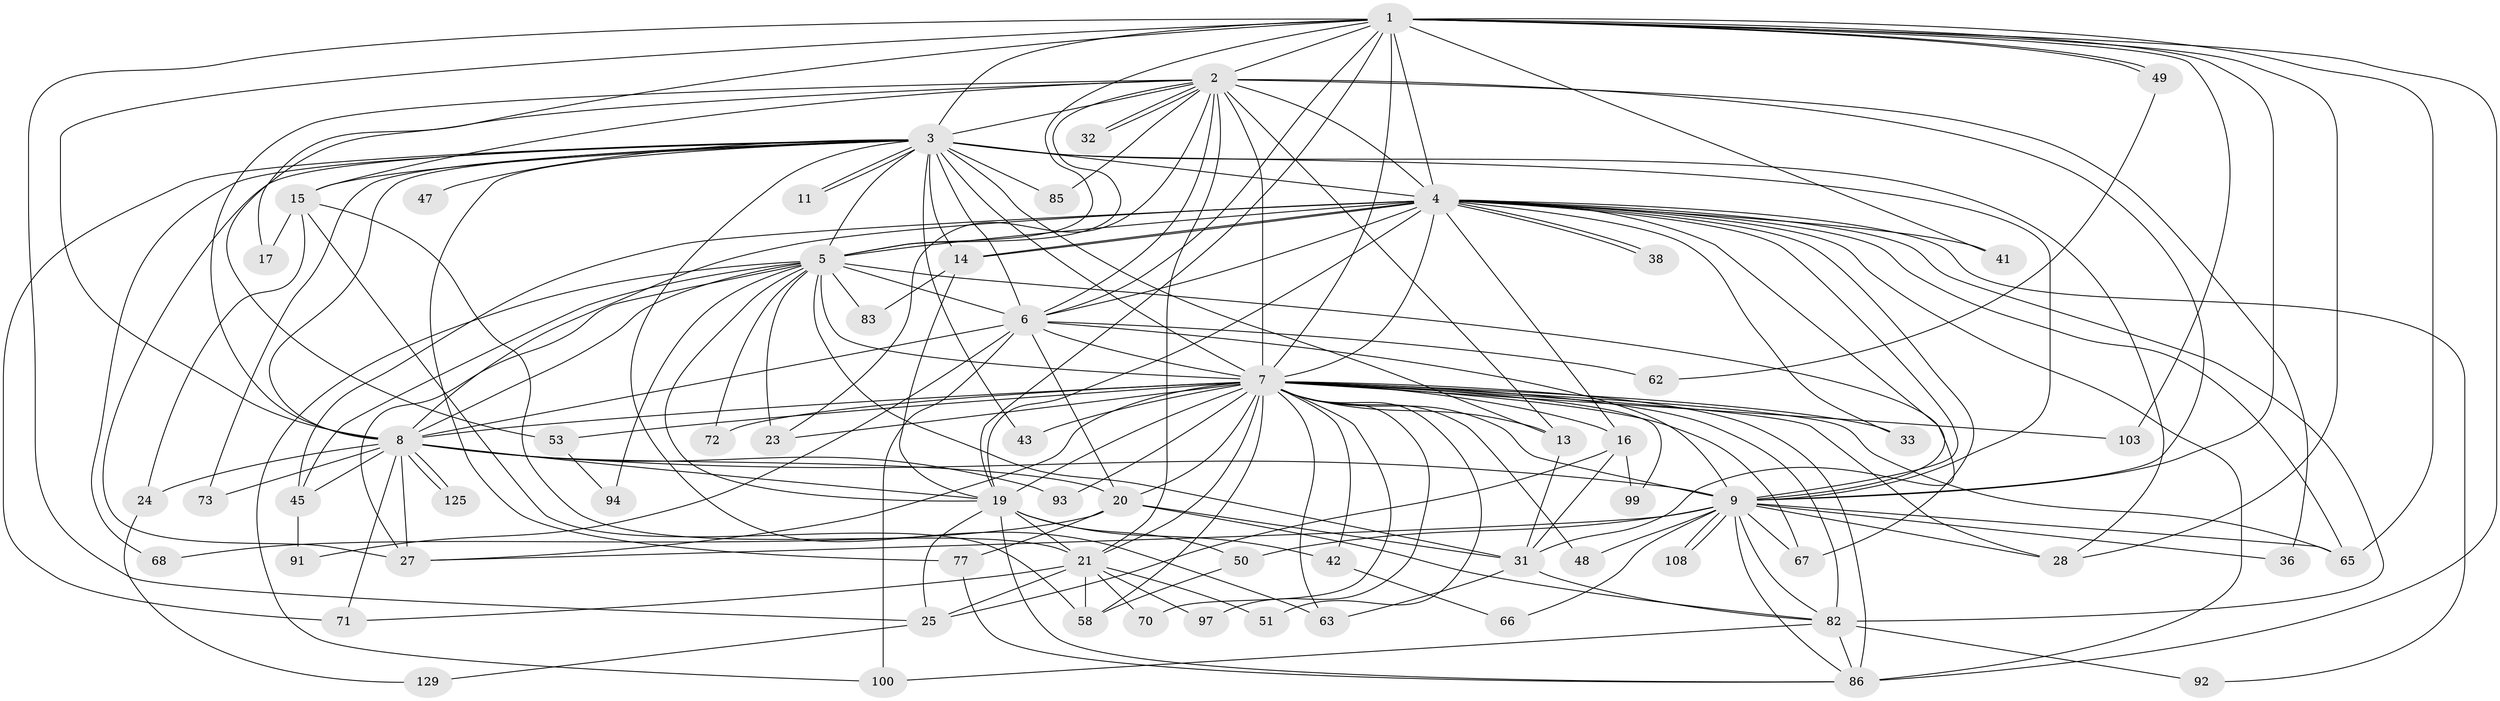 // original degree distribution, {19: 0.007692307692307693, 20: 0.015384615384615385, 24: 0.023076923076923078, 14: 0.007692307692307693, 27: 0.007692307692307693, 21: 0.015384615384615385, 2: 0.5307692307692308, 3: 0.19230769230769232, 4: 0.06923076923076923, 6: 0.03076923076923077, 5: 0.05384615384615385, 8: 0.046153846153846156}
// Generated by graph-tools (version 1.1) at 2025/13/03/09/25 04:13:57]
// undirected, 65 vertices, 184 edges
graph export_dot {
graph [start="1"]
  node [color=gray90,style=filled];
  1;
  2;
  3 [super="+111+114+61+29+26+52"];
  4 [super="+80+124+55+69+34+12"];
  5 [super="+44"];
  6 [super="+59"];
  7 [super="+10+88+57+126+75"];
  8;
  9;
  11;
  13;
  14;
  15;
  16;
  17;
  19 [super="+118+22"];
  20;
  21 [super="+39+122+110+89+46"];
  23;
  24;
  25 [super="+98+64"];
  27 [super="+84+87"];
  28 [super="+116"];
  31 [super="+37"];
  32;
  33;
  36;
  38;
  41;
  42;
  43;
  45;
  47;
  48;
  49;
  50;
  51;
  53;
  58 [super="+113"];
  62;
  63 [super="+95"];
  65 [super="+76"];
  66;
  67;
  68;
  70;
  71;
  72;
  73;
  77;
  82 [super="+115+90"];
  83;
  85;
  86 [super="+105+96"];
  91;
  92;
  93;
  94;
  97;
  99;
  100 [super="+101"];
  103;
  108;
  125;
  129;
  1 -- 2;
  1 -- 3;
  1 -- 4;
  1 -- 5;
  1 -- 6;
  1 -- 7 [weight=2];
  1 -- 8;
  1 -- 9;
  1 -- 17;
  1 -- 19;
  1 -- 41;
  1 -- 49;
  1 -- 49;
  1 -- 65;
  1 -- 103;
  1 -- 86;
  1 -- 28;
  1 -- 25;
  2 -- 3;
  2 -- 4 [weight=2];
  2 -- 5;
  2 -- 6;
  2 -- 7 [weight=2];
  2 -- 8;
  2 -- 9;
  2 -- 13;
  2 -- 15;
  2 -- 23;
  2 -- 32;
  2 -- 32;
  2 -- 36;
  2 -- 53;
  2 -- 85;
  2 -- 21 [weight=2];
  3 -- 4 [weight=3];
  3 -- 5;
  3 -- 6;
  3 -- 7 [weight=3];
  3 -- 8;
  3 -- 9 [weight=4];
  3 -- 11;
  3 -- 11;
  3 -- 15;
  3 -- 28;
  3 -- 47 [weight=3];
  3 -- 68;
  3 -- 73;
  3 -- 71;
  3 -- 14;
  3 -- 63;
  3 -- 43;
  3 -- 77;
  3 -- 27;
  3 -- 85;
  3 -- 13;
  4 -- 5 [weight=2];
  4 -- 6 [weight=2];
  4 -- 7 [weight=2];
  4 -- 8;
  4 -- 9;
  4 -- 14 [weight=2];
  4 -- 14;
  4 -- 16;
  4 -- 33 [weight=2];
  4 -- 38;
  4 -- 38;
  4 -- 67;
  4 -- 86 [weight=2];
  4 -- 45;
  4 -- 31;
  4 -- 65;
  4 -- 41;
  4 -- 92;
  4 -- 82;
  4 -- 19;
  5 -- 6;
  5 -- 7 [weight=3];
  5 -- 8;
  5 -- 9;
  5 -- 23;
  5 -- 31;
  5 -- 45;
  5 -- 72;
  5 -- 83;
  5 -- 94;
  5 -- 100;
  5 -- 27;
  5 -- 19;
  6 -- 7 [weight=3];
  6 -- 8;
  6 -- 9;
  6 -- 20;
  6 -- 62;
  6 -- 91;
  6 -- 100;
  7 -- 8 [weight=2];
  7 -- 9 [weight=2];
  7 -- 13;
  7 -- 16;
  7 -- 33;
  7 -- 43;
  7 -- 48;
  7 -- 51;
  7 -- 53;
  7 -- 21 [weight=4];
  7 -- 70;
  7 -- 72;
  7 -- 27;
  7 -- 99;
  7 -- 103;
  7 -- 42 [weight=2];
  7 -- 63;
  7 -- 19 [weight=2];
  7 -- 82 [weight=2];
  7 -- 86;
  7 -- 65;
  7 -- 20 [weight=2];
  7 -- 58;
  7 -- 97;
  7 -- 67;
  7 -- 23;
  7 -- 28;
  7 -- 93;
  8 -- 9;
  8 -- 20;
  8 -- 24;
  8 -- 45;
  8 -- 71;
  8 -- 73;
  8 -- 93;
  8 -- 125;
  8 -- 125;
  8 -- 19 [weight=3];
  8 -- 27;
  9 -- 27;
  9 -- 28;
  9 -- 36;
  9 -- 48;
  9 -- 50;
  9 -- 65;
  9 -- 66;
  9 -- 67;
  9 -- 82;
  9 -- 108;
  9 -- 108;
  9 -- 86;
  13 -- 31;
  14 -- 19;
  14 -- 83;
  15 -- 17;
  15 -- 21;
  15 -- 24;
  15 -- 58;
  16 -- 99;
  16 -- 31;
  16 -- 25;
  19 -- 25;
  19 -- 50;
  19 -- 42;
  19 -- 21;
  19 -- 86;
  20 -- 68;
  20 -- 77;
  20 -- 31;
  20 -- 82;
  21 -- 25;
  21 -- 71;
  21 -- 58;
  21 -- 97;
  21 -- 51;
  21 -- 70;
  24 -- 129;
  25 -- 129;
  31 -- 63;
  31 -- 82;
  42 -- 66;
  45 -- 91;
  49 -- 62;
  50 -- 58;
  53 -- 94;
  77 -- 86;
  82 -- 100;
  82 -- 86;
  82 -- 92;
}
